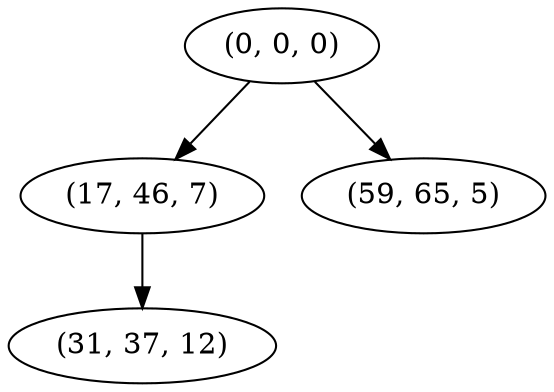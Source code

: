 digraph tree {
    "(0, 0, 0)";
    "(17, 46, 7)";
    "(31, 37, 12)";
    "(59, 65, 5)";
    "(0, 0, 0)" -> "(17, 46, 7)";
    "(0, 0, 0)" -> "(59, 65, 5)";
    "(17, 46, 7)" -> "(31, 37, 12)";
}
